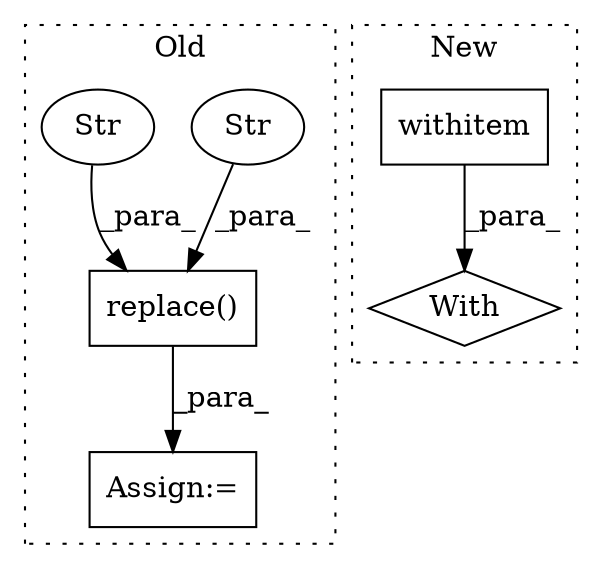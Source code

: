 digraph G {
subgraph cluster0 {
1 [label="replace()" a="75" s="22670,22691" l="12,1" shape="box"];
4 [label="Assign:=" a="68" s="22666" l="3" shape="box"];
5 [label="Str" a="66" s="22682" l="6" shape="ellipse"];
6 [label="Str" a="66" s="22689" l="2" shape="ellipse"];
label = "Old";
style="dotted";
}
subgraph cluster1 {
2 [label="withitem" a="49" s="15198" l="5" shape="box"];
3 [label="With" a="39" s="15193,15203" l="5,28" shape="diamond"];
label = "New";
style="dotted";
}
1 -> 4 [label="_para_"];
2 -> 3 [label="_para_"];
5 -> 1 [label="_para_"];
6 -> 1 [label="_para_"];
}